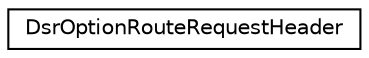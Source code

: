 digraph "Graphical Class Hierarchy"
{
 // LATEX_PDF_SIZE
  edge [fontname="Helvetica",fontsize="10",labelfontname="Helvetica",labelfontsize="10"];
  node [fontname="Helvetica",fontsize="10",shape=record];
  rankdir="LR";
  Node0 [label="DsrOptionRouteRequestHeader",height=0.2,width=0.4,color="black", fillcolor="white", style="filled",URL="$class_dsr_option_route_request_header.html",tooltip="Header of Dsr Option Route Request."];
}
